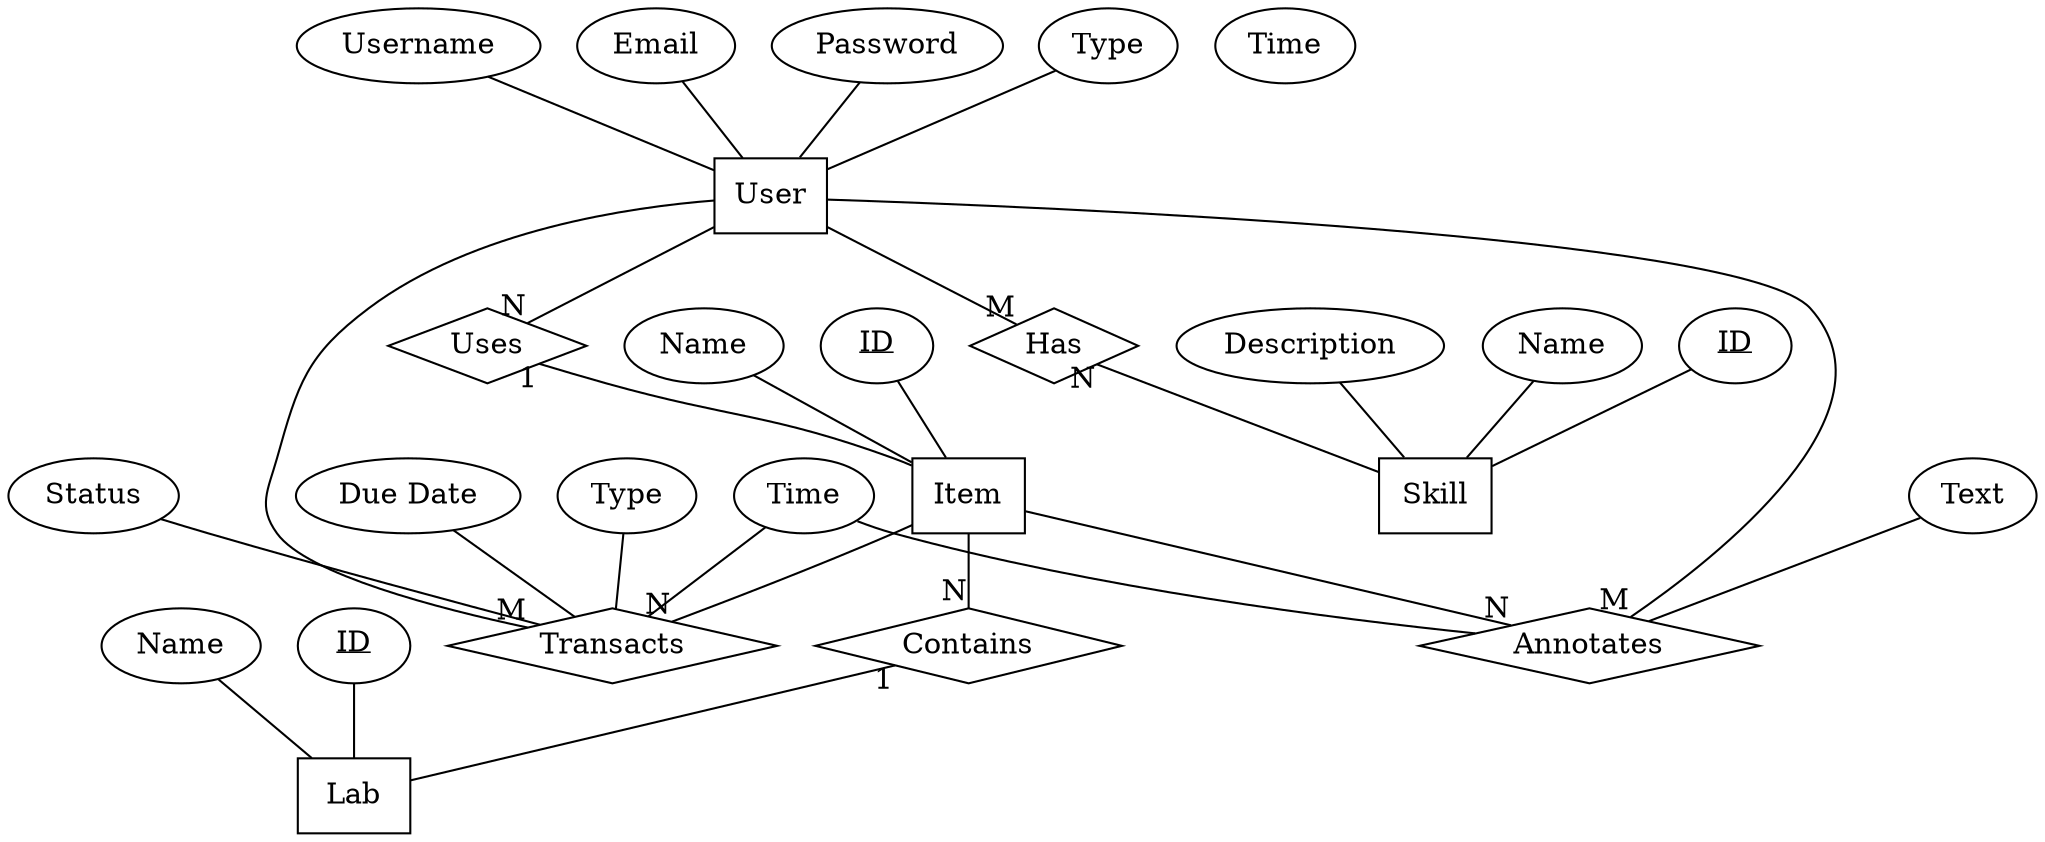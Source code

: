 digraph G {
	graph [overlap="scalexy"];
	edge [arrowhead="none"];
	/* Entities */
	node [shape="rect"];
	Item;
	Lab;
	Skill;
	User;

	/* Relationships */
	node [shape="diamond"];
	Skill_User [label="Has"];
	User -> Skill_User [headlabel="M"];
	Skill_User -> Skill [taillabel="N"];

	Transaction [label="Transacts"];
	User -> Transaction [headlabel="M"];
	Item -> Transaction [headlabel="N"];

	Annotation [label="Annotates"];
	User -> Annotation [headlabel="M"];
	Item -> Annotation [headlabel="N"];

	Item_User [label="Uses"];
	User -> Item_User [headlabel="N"];
	Item_User -> Item [taillabel="1"];

	Item_Lab [label="Contains"];
	Item -> Item_Lab [headlabel="N"];
	Item_Lab -> Lab [taillabel="1"];

	/* Attributes */
	node [shape="ellipse"];
	Text -> Annotation;
	Description -> Skill;
	Type -> Transaction;
	Time -> Transaction;
	Status -> Transaction;
	"Due Date" -> Transaction;

	Username -> User;
	Email -> User;
	Password -> User;
	TypeN [label="Type"];
	TypeN -> User;
	TimeN [label="Time"];
	Time -> Annotation;

	node [label="Name"];
	NameItem -> Item;
	NameLab -> Lab;
	NameSkill -> Skill;

	node [label=<<U>ID</U>>];
	IDItem -> Item;
	IDLab -> Lab;
	IDSkill -> Skill;
}
